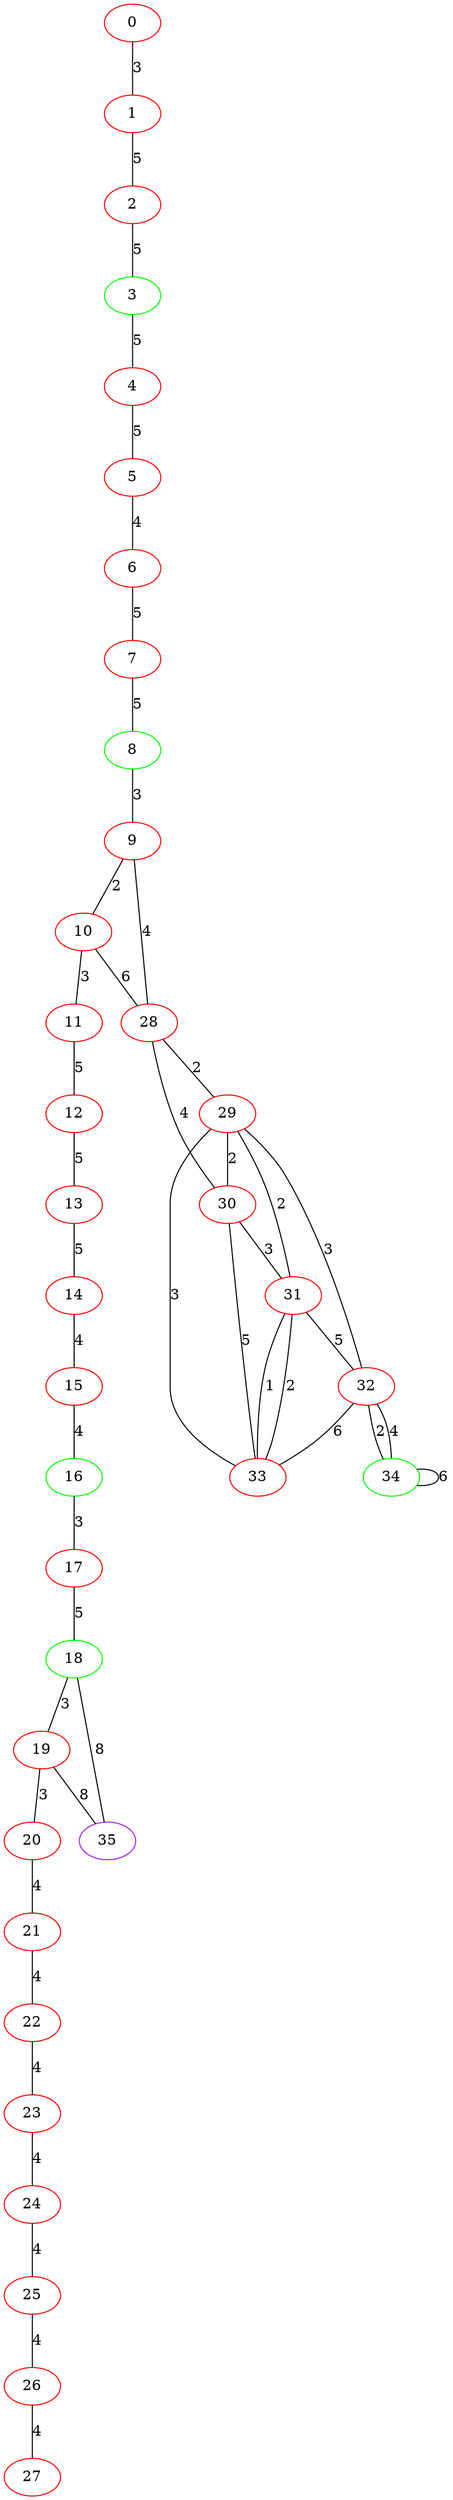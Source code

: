 graph "" {
0 [color=red, weight=1];
1 [color=red, weight=1];
2 [color=red, weight=1];
3 [color=green, weight=2];
4 [color=red, weight=1];
5 [color=red, weight=1];
6 [color=red, weight=1];
7 [color=red, weight=1];
8 [color=green, weight=2];
9 [color=red, weight=1];
10 [color=red, weight=1];
11 [color=red, weight=1];
12 [color=red, weight=1];
13 [color=red, weight=1];
14 [color=red, weight=1];
15 [color=red, weight=1];
16 [color=green, weight=2];
17 [color=red, weight=1];
18 [color=green, weight=2];
19 [color=red, weight=1];
20 [color=red, weight=1];
21 [color=red, weight=1];
22 [color=red, weight=1];
23 [color=red, weight=1];
24 [color=red, weight=1];
25 [color=red, weight=1];
26 [color=red, weight=1];
27 [color=red, weight=1];
28 [color=red, weight=1];
29 [color=red, weight=1];
30 [color=red, weight=1];
31 [color=red, weight=1];
32 [color=red, weight=1];
33 [color=red, weight=1];
34 [color=green, weight=2];
35 [color=purple, weight=4];
0 -- 1  [key=0, label=3];
1 -- 2  [key=0, label=5];
2 -- 3  [key=0, label=5];
3 -- 4  [key=0, label=5];
4 -- 5  [key=0, label=5];
5 -- 6  [key=0, label=4];
6 -- 7  [key=0, label=5];
7 -- 8  [key=0, label=5];
8 -- 9  [key=0, label=3];
9 -- 10  [key=0, label=2];
9 -- 28  [key=0, label=4];
10 -- 11  [key=0, label=3];
10 -- 28  [key=0, label=6];
11 -- 12  [key=0, label=5];
12 -- 13  [key=0, label=5];
13 -- 14  [key=0, label=5];
14 -- 15  [key=0, label=4];
15 -- 16  [key=0, label=4];
16 -- 17  [key=0, label=3];
17 -- 18  [key=0, label=5];
18 -- 19  [key=0, label=3];
18 -- 35  [key=0, label=8];
19 -- 35  [key=0, label=8];
19 -- 20  [key=0, label=3];
20 -- 21  [key=0, label=4];
21 -- 22  [key=0, label=4];
22 -- 23  [key=0, label=4];
23 -- 24  [key=0, label=4];
24 -- 25  [key=0, label=4];
25 -- 26  [key=0, label=4];
26 -- 27  [key=0, label=4];
28 -- 29  [key=0, label=2];
28 -- 30  [key=0, label=4];
29 -- 32  [key=0, label=3];
29 -- 33  [key=0, label=3];
29 -- 30  [key=0, label=2];
29 -- 31  [key=0, label=2];
30 -- 33  [key=0, label=5];
30 -- 31  [key=0, label=3];
31 -- 32  [key=0, label=5];
31 -- 33  [key=0, label=2];
31 -- 33  [key=1, label=1];
32 -- 33  [key=0, label=6];
32 -- 34  [key=0, label=2];
32 -- 34  [key=1, label=4];
34 -- 34  [key=0, label=6];
}
